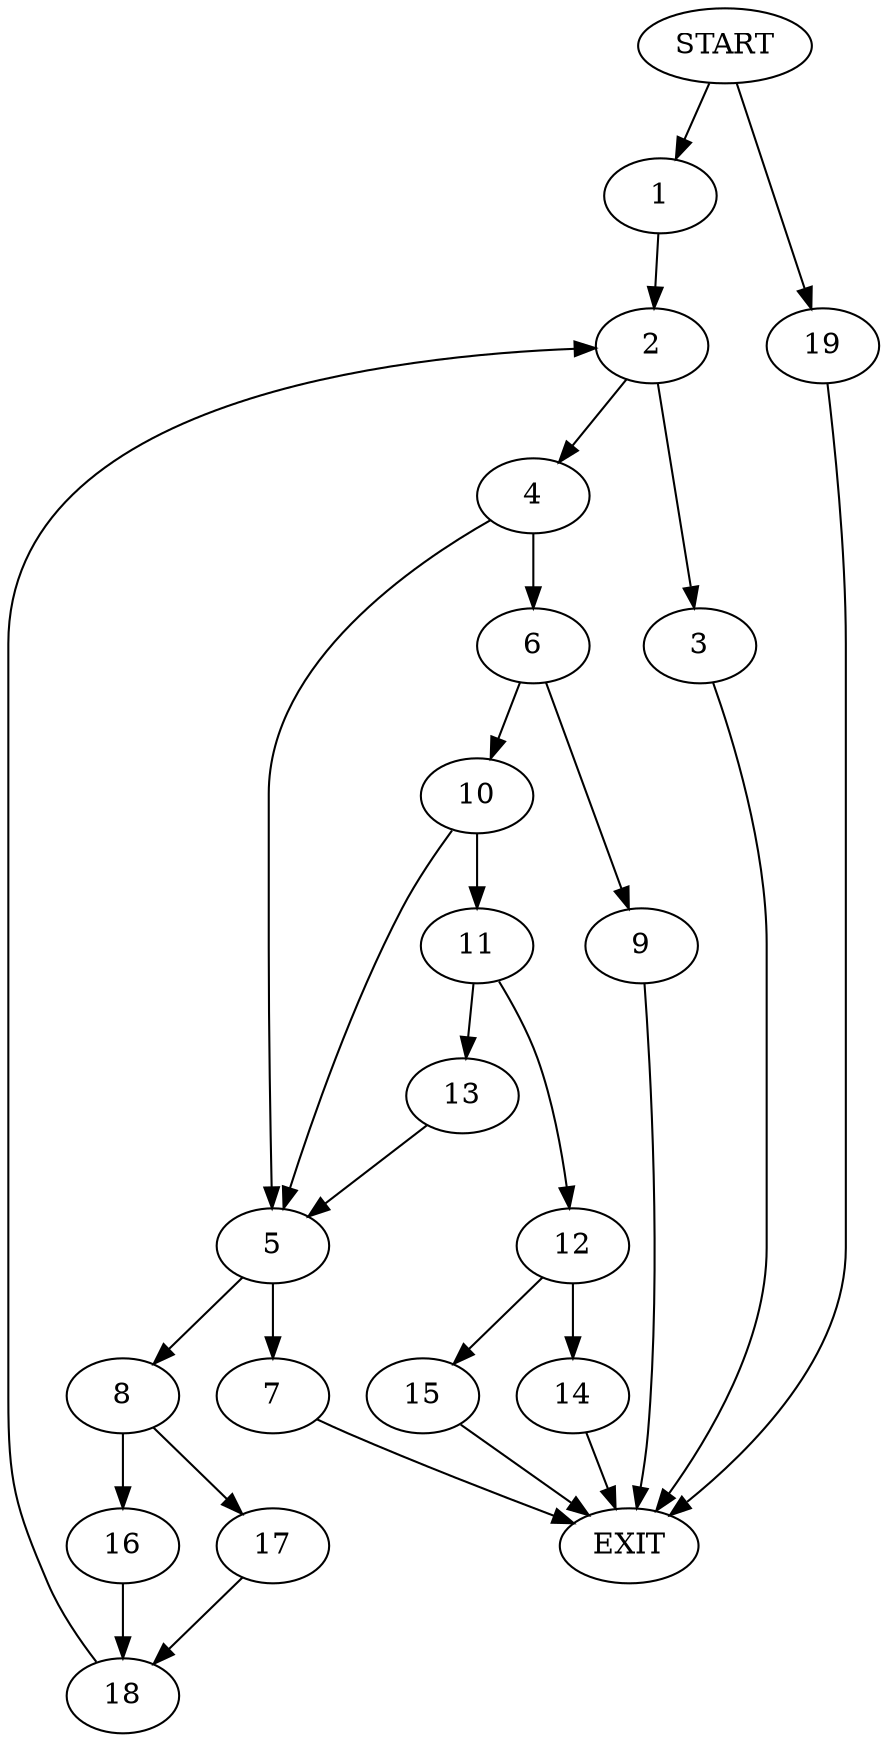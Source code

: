 digraph {
0 [label="START"]
20 [label="EXIT"]
0 -> 1
1 -> 2
2 -> 3
2 -> 4
3 -> 20
4 -> 5
4 -> 6
5 -> 7
5 -> 8
6 -> 9
6 -> 10
9 -> 20
10 -> 5
10 -> 11
11 -> 12
11 -> 13
13 -> 5
12 -> 14
12 -> 15
14 -> 20
15 -> 20
8 -> 16
8 -> 17
7 -> 20
16 -> 18
17 -> 18
18 -> 2
0 -> 19
19 -> 20
}
